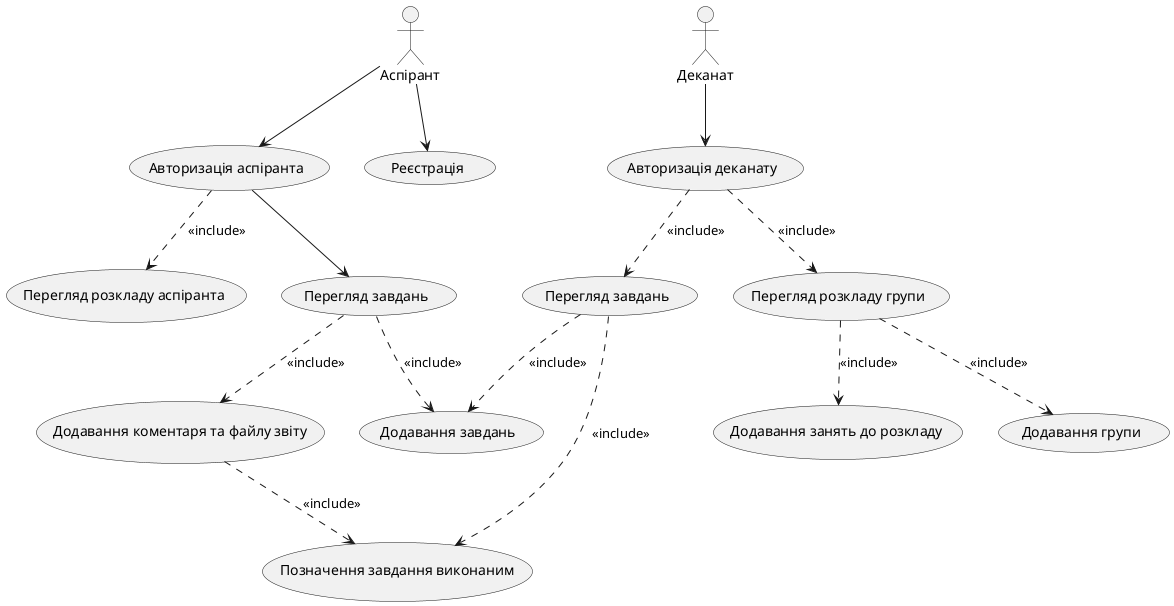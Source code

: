 @startuml name use-case diagram

actor "Аспірант" as PhDStudent
actor "Деканат" as DeanOffice

(Авторизація аспіранта) as Login_PhDStudent
(Авторизація деканату) as Login_DeanOffice
(Реєстрація) as Register

(Перегляд розкладу аспіранта) as ViewSchedule
(Перегляд розкладу групи) as ViewScheduleDeanery
(Додавання занять до розкладу) as AddScheduleEntry
(Додавання групи) as AddGroup

(Перегляд завдань) as ViewTasks
(Перегляд завдань) as ViewTasksDeanery
(Додавання завдань) as AddTask
(Позначення завдання виконаним) as MarkCompleted
(Додавання коментаря та файлу звіту) as AddCommentFile

PhDStudent --> Login_PhDStudent
PhDStudent --> Register

DeanOffice --> Login_DeanOffice

Login_PhDStudent .down.> ViewSchedule : <<include>>

Login_PhDStudent --> ViewTasks
ViewTasks .down.> AddTask : <<include>>
ViewTasks .down.> AddCommentFile : <<include>>
AddCommentFile .down.> MarkCompleted : <<include>>

Login_DeanOffice .down.> ViewScheduleDeanery : <<include>>
ViewScheduleDeanery .down.> AddGroup : <<include>>
ViewScheduleDeanery .down.> AddScheduleEntry : <<include>>

Login_DeanOffice .down.> ViewTasksDeanery : <<include>>
ViewTasksDeanery .down.> AddTask : <<include>>
ViewTasksDeanery .down.> MarkCompleted : <<include>>

@enduml
